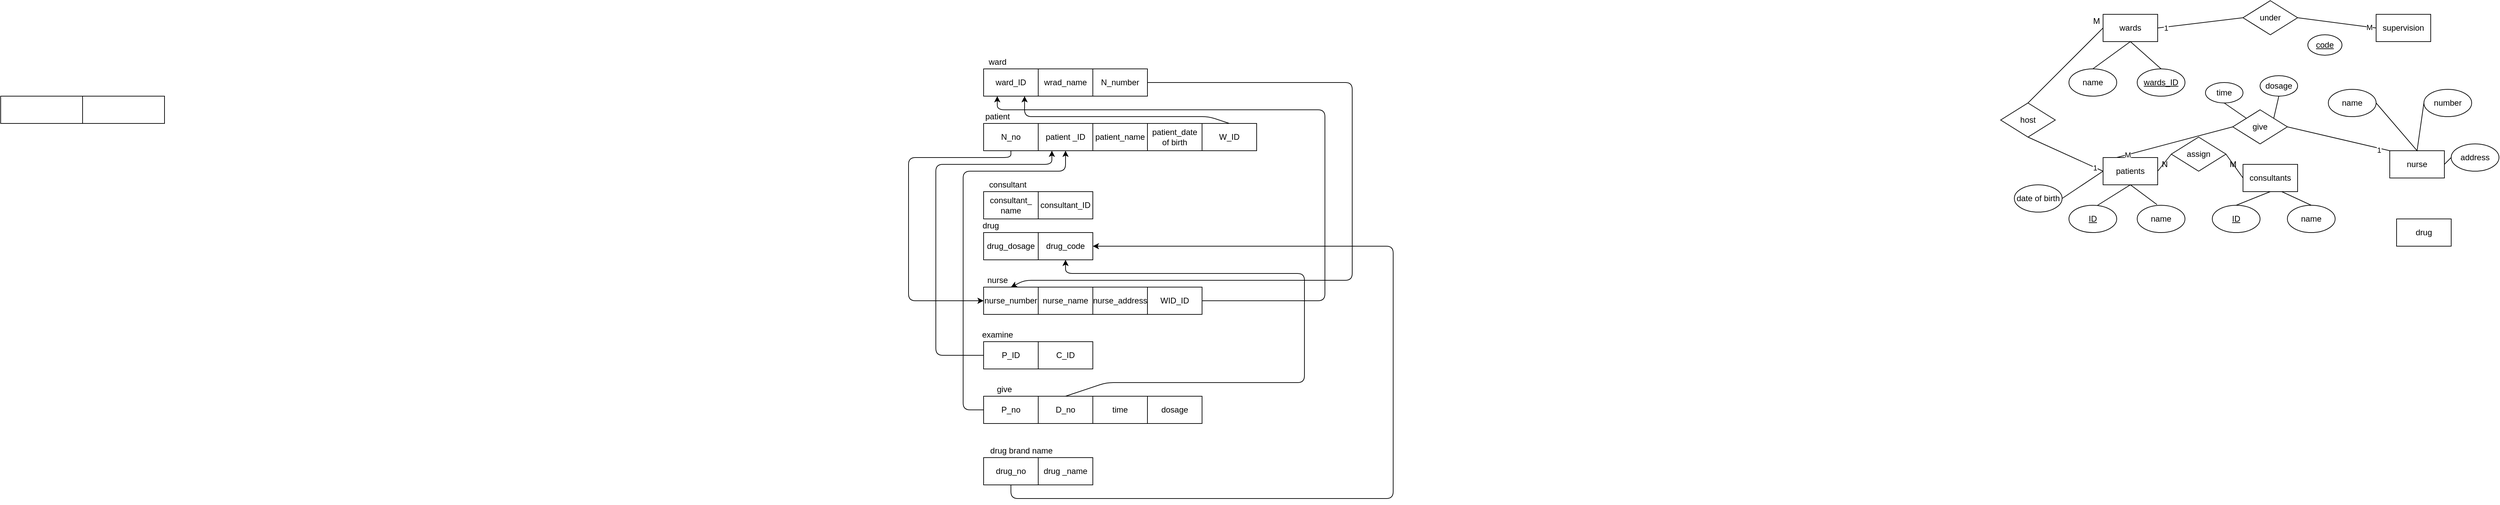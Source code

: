 <mxfile version="14.6.11" type="github">
  <diagram id="R2lEEEUBdFMjLlhIrx00" name="Page-1">
    <mxGraphModel dx="4828" dy="659" grid="1" gridSize="10" guides="1" tooltips="1" connect="1" arrows="1" fold="1" page="1" pageScale="1" pageWidth="850" pageHeight="1100" math="0" shadow="0" extFonts="Permanent Marker^https://fonts.googleapis.com/css?family=Permanent+Marker">
      <root>
        <mxCell id="0" />
        <mxCell id="1" parent="0" />
        <mxCell id="BBmIpHjSIhqbikDXfR6h-1" value="wards" style="whiteSpace=wrap;html=1;align=center;" parent="1" vertex="1">
          <mxGeometry x="80" y="40" width="80" height="40" as="geometry" />
        </mxCell>
        <mxCell id="BBmIpHjSIhqbikDXfR6h-2" value="name" style="ellipse;whiteSpace=wrap;html=1;align=center;" parent="1" vertex="1">
          <mxGeometry x="30" y="120" width="70" height="40" as="geometry" />
        </mxCell>
        <mxCell id="BBmIpHjSIhqbikDXfR6h-3" value="wards_ID" style="ellipse;whiteSpace=wrap;html=1;align=center;fontStyle=4;" parent="1" vertex="1">
          <mxGeometry x="130" y="120" width="70" height="40" as="geometry" />
        </mxCell>
        <mxCell id="BBmIpHjSIhqbikDXfR6h-5" value="patients" style="whiteSpace=wrap;html=1;align=center;" parent="1" vertex="1">
          <mxGeometry x="80" y="250" width="80" height="40" as="geometry" />
        </mxCell>
        <mxCell id="BBmIpHjSIhqbikDXfR6h-6" value="date of birth" style="ellipse;whiteSpace=wrap;html=1;align=center;" parent="1" vertex="1">
          <mxGeometry x="-50" y="290" width="70" height="40" as="geometry" />
        </mxCell>
        <mxCell id="BBmIpHjSIhqbikDXfR6h-7" value="name" style="ellipse;whiteSpace=wrap;html=1;align=center;" parent="1" vertex="1">
          <mxGeometry x="130" y="320" width="70" height="40" as="geometry" />
        </mxCell>
        <mxCell id="BBmIpHjSIhqbikDXfR6h-8" value="ID" style="ellipse;whiteSpace=wrap;html=1;align=center;fontStyle=4;" parent="1" vertex="1">
          <mxGeometry x="30" y="320" width="70" height="40" as="geometry" />
        </mxCell>
        <mxCell id="BBmIpHjSIhqbikDXfR6h-9" value="" style="endArrow=none;html=1;rounded=0;exitX=0.6;exitY=0;exitDx=0;exitDy=0;exitPerimeter=0;entryX=0.414;entryY=-0.025;entryDx=0;entryDy=0;entryPerimeter=0;" parent="1" source="BBmIpHjSIhqbikDXfR6h-8" target="BBmIpHjSIhqbikDXfR6h-7" edge="1">
          <mxGeometry relative="1" as="geometry">
            <mxPoint x="40" y="300" as="sourcePoint" />
            <mxPoint x="200" y="300" as="targetPoint" />
            <Array as="points">
              <mxPoint x="120" y="290" />
            </Array>
          </mxGeometry>
        </mxCell>
        <mxCell id="BBmIpHjSIhqbikDXfR6h-10" value="" style="endArrow=none;html=1;rounded=0;entryX=0.5;entryY=0;entryDx=0;entryDy=0;exitX=0.5;exitY=0;exitDx=0;exitDy=0;" parent="1" source="BBmIpHjSIhqbikDXfR6h-2" target="BBmIpHjSIhqbikDXfR6h-3" edge="1">
          <mxGeometry relative="1" as="geometry">
            <mxPoint x="60" y="100" as="sourcePoint" />
            <mxPoint x="220" y="100" as="targetPoint" />
            <Array as="points">
              <mxPoint x="120" y="80" />
            </Array>
          </mxGeometry>
        </mxCell>
        <mxCell id="BBmIpHjSIhqbikDXfR6h-12" value="" style="endArrow=none;html=1;rounded=0;exitX=1;exitY=0.5;exitDx=0;exitDy=0;entryX=0;entryY=0.5;entryDx=0;entryDy=0;" parent="1" source="BBmIpHjSIhqbikDXfR6h-6" target="BBmIpHjSIhqbikDXfR6h-5" edge="1">
          <mxGeometry relative="1" as="geometry">
            <mxPoint x="70" y="210" as="sourcePoint" />
            <mxPoint x="230" y="210" as="targetPoint" />
          </mxGeometry>
        </mxCell>
        <mxCell id="BBmIpHjSIhqbikDXfR6h-14" value="name" style="ellipse;whiteSpace=wrap;html=1;align=center;" parent="1" vertex="1">
          <mxGeometry x="350" y="320" width="70" height="40" as="geometry" />
        </mxCell>
        <mxCell id="BBmIpHjSIhqbikDXfR6h-15" value="ID" style="ellipse;whiteSpace=wrap;html=1;align=center;fontStyle=4;" parent="1" vertex="1">
          <mxGeometry x="240" y="320" width="70" height="40" as="geometry" />
        </mxCell>
        <mxCell id="BBmIpHjSIhqbikDXfR6h-16" value="" style="endArrow=none;html=1;rounded=0;exitX=0.5;exitY=0;exitDx=0;exitDy=0;entryX=0.5;entryY=0;entryDx=0;entryDy=0;startArrow=none;" parent="1" source="BBmIpHjSIhqbikDXfR6h-13" target="BBmIpHjSIhqbikDXfR6h-14" edge="1">
          <mxGeometry relative="1" as="geometry">
            <mxPoint x="260" y="290" as="sourcePoint" />
            <mxPoint x="420" y="290" as="targetPoint" />
            <Array as="points">
              <mxPoint x="320" y="290" />
            </Array>
          </mxGeometry>
        </mxCell>
        <mxCell id="BBmIpHjSIhqbikDXfR6h-17" value="assign" style="shape=rhombus;perimeter=rhombusPerimeter;whiteSpace=wrap;html=1;align=center;" parent="1" vertex="1">
          <mxGeometry x="180" y="220" width="80" height="50" as="geometry" />
        </mxCell>
        <mxCell id="BBmIpHjSIhqbikDXfR6h-18" value="host" style="shape=rhombus;perimeter=rhombusPerimeter;whiteSpace=wrap;html=1;align=center;" parent="1" vertex="1">
          <mxGeometry x="-70" y="170" width="80" height="50" as="geometry" />
        </mxCell>
        <mxCell id="BBmIpHjSIhqbikDXfR6h-19" value="" style="endArrow=none;html=1;rounded=0;exitX=0.5;exitY=1;exitDx=0;exitDy=0;entryX=0;entryY=0.5;entryDx=0;entryDy=0;" parent="1" source="BBmIpHjSIhqbikDXfR6h-18" target="BBmIpHjSIhqbikDXfR6h-5" edge="1">
          <mxGeometry relative="1" as="geometry">
            <mxPoint x="-90" y="250" as="sourcePoint" />
            <mxPoint x="70" y="250" as="targetPoint" />
          </mxGeometry>
        </mxCell>
        <mxCell id="BBmIpHjSIhqbikDXfR6h-41" value="1" style="edgeLabel;html=1;align=center;verticalAlign=middle;resizable=0;points=[];" parent="BBmIpHjSIhqbikDXfR6h-19" vertex="1" connectable="0">
          <mxGeometry x="0.768" y="-1" relative="1" as="geometry">
            <mxPoint x="1" as="offset" />
          </mxGeometry>
        </mxCell>
        <mxCell id="BBmIpHjSIhqbikDXfR6h-20" value="" style="endArrow=none;html=1;rounded=0;exitX=0.5;exitY=0;exitDx=0;exitDy=0;entryX=0;entryY=0.5;entryDx=0;entryDy=0;" parent="1" source="BBmIpHjSIhqbikDXfR6h-18" target="BBmIpHjSIhqbikDXfR6h-1" edge="1">
          <mxGeometry relative="1" as="geometry">
            <mxPoint x="-40" y="140" as="sourcePoint" />
            <mxPoint x="120" y="140" as="targetPoint" />
          </mxGeometry>
        </mxCell>
        <mxCell id="BBmIpHjSIhqbikDXfR6h-21" value="" style="endArrow=none;html=1;rounded=0;exitX=1;exitY=0.5;exitDx=0;exitDy=0;entryX=0;entryY=0.5;entryDx=0;entryDy=0;" parent="1" source="BBmIpHjSIhqbikDXfR6h-5" target="BBmIpHjSIhqbikDXfR6h-17" edge="1">
          <mxGeometry relative="1" as="geometry">
            <mxPoint x="150" y="200" as="sourcePoint" />
            <mxPoint x="310" y="200" as="targetPoint" />
          </mxGeometry>
        </mxCell>
        <mxCell id="BBmIpHjSIhqbikDXfR6h-22" value="" style="endArrow=none;html=1;rounded=0;exitX=1;exitY=0.5;exitDx=0;exitDy=0;entryX=0;entryY=0.5;entryDx=0;entryDy=0;" parent="1" source="BBmIpHjSIhqbikDXfR6h-17" target="BBmIpHjSIhqbikDXfR6h-13" edge="1">
          <mxGeometry relative="1" as="geometry">
            <mxPoint x="330" y="190" as="sourcePoint" />
            <mxPoint x="490" y="190" as="targetPoint" />
          </mxGeometry>
        </mxCell>
        <mxCell id="BBmIpHjSIhqbikDXfR6h-23" value="supervision" style="whiteSpace=wrap;html=1;align=center;" parent="1" vertex="1">
          <mxGeometry x="480" y="40" width="80" height="40" as="geometry" />
        </mxCell>
        <mxCell id="BBmIpHjSIhqbikDXfR6h-24" value="nurse" style="whiteSpace=wrap;html=1;align=center;" parent="1" vertex="1">
          <mxGeometry x="500" y="240" width="80" height="40" as="geometry" />
        </mxCell>
        <mxCell id="BBmIpHjSIhqbikDXfR6h-26" value="name" style="ellipse;whiteSpace=wrap;html=1;align=center;" parent="1" vertex="1">
          <mxGeometry x="410" y="150" width="70" height="40" as="geometry" />
        </mxCell>
        <mxCell id="BBmIpHjSIhqbikDXfR6h-30" value="address" style="ellipse;whiteSpace=wrap;html=1;align=center;" parent="1" vertex="1">
          <mxGeometry x="590" y="230" width="70" height="40" as="geometry" />
        </mxCell>
        <mxCell id="BBmIpHjSIhqbikDXfR6h-31" value="number" style="ellipse;whiteSpace=wrap;html=1;align=center;" parent="1" vertex="1">
          <mxGeometry x="550" y="150" width="70" height="40" as="geometry" />
        </mxCell>
        <mxCell id="BBmIpHjSIhqbikDXfR6h-32" value="" style="endArrow=none;html=1;rounded=0;exitX=1;exitY=0.5;exitDx=0;exitDy=0;entryX=0;entryY=0.5;entryDx=0;entryDy=0;" parent="1" source="BBmIpHjSIhqbikDXfR6h-26" target="BBmIpHjSIhqbikDXfR6h-31" edge="1">
          <mxGeometry relative="1" as="geometry">
            <mxPoint x="500" y="170" as="sourcePoint" />
            <mxPoint x="610" y="210" as="targetPoint" />
            <Array as="points">
              <mxPoint x="540" y="240" />
            </Array>
          </mxGeometry>
        </mxCell>
        <mxCell id="BBmIpHjSIhqbikDXfR6h-33" value="" style="endArrow=none;html=1;rounded=0;exitX=1;exitY=0.5;exitDx=0;exitDy=0;entryX=0;entryY=0.5;entryDx=0;entryDy=0;" parent="1" source="BBmIpHjSIhqbikDXfR6h-24" target="BBmIpHjSIhqbikDXfR6h-30" edge="1">
          <mxGeometry relative="1" as="geometry">
            <mxPoint x="570" y="100" as="sourcePoint" />
            <mxPoint x="680" y="140" as="targetPoint" />
          </mxGeometry>
        </mxCell>
        <mxCell id="BBmIpHjSIhqbikDXfR6h-36" value="M" style="text;html=1;align=center;verticalAlign=middle;resizable=0;points=[];autosize=1;strokeColor=none;" parent="1" vertex="1">
          <mxGeometry x="255" y="250" width="30" height="20" as="geometry" />
        </mxCell>
        <mxCell id="BBmIpHjSIhqbikDXfR6h-39" value="N" style="text;html=1;align=center;verticalAlign=middle;resizable=0;points=[];autosize=1;strokeColor=none;" parent="1" vertex="1">
          <mxGeometry x="160" y="250" width="20" height="20" as="geometry" />
        </mxCell>
        <mxCell id="BBmIpHjSIhqbikDXfR6h-40" value="M" style="text;html=1;align=center;verticalAlign=middle;resizable=0;points=[];autosize=1;strokeColor=none;" parent="1" vertex="1">
          <mxGeometry x="55" y="40" width="30" height="20" as="geometry" />
        </mxCell>
        <mxCell id="BBmIpHjSIhqbikDXfR6h-47" value="under" style="shape=rhombus;perimeter=rhombusPerimeter;whiteSpace=wrap;html=1;align=center;" parent="1" vertex="1">
          <mxGeometry x="285" y="20" width="80" height="50" as="geometry" />
        </mxCell>
        <mxCell id="BBmIpHjSIhqbikDXfR6h-48" value="" style="endArrow=none;html=1;rounded=0;entryX=0;entryY=0.5;entryDx=0;entryDy=0;exitX=1;exitY=0.5;exitDx=0;exitDy=0;" parent="1" source="BBmIpHjSIhqbikDXfR6h-1" target="BBmIpHjSIhqbikDXfR6h-47" edge="1">
          <mxGeometry relative="1" as="geometry">
            <mxPoint x="160" y="70" as="sourcePoint" />
            <mxPoint x="320" y="70" as="targetPoint" />
          </mxGeometry>
        </mxCell>
        <mxCell id="BBmIpHjSIhqbikDXfR6h-55" value="1" style="edgeLabel;html=1;align=center;verticalAlign=middle;resizable=0;points=[];" parent="BBmIpHjSIhqbikDXfR6h-48" vertex="1" connectable="0">
          <mxGeometry x="-0.811" y="-1" relative="1" as="geometry">
            <mxPoint as="offset" />
          </mxGeometry>
        </mxCell>
        <mxCell id="BBmIpHjSIhqbikDXfR6h-49" value="" style="endArrow=none;html=1;rounded=0;entryX=0;entryY=0.5;entryDx=0;entryDy=0;exitX=1;exitY=0.5;exitDx=0;exitDy=0;" parent="1" source="BBmIpHjSIhqbikDXfR6h-47" target="BBmIpHjSIhqbikDXfR6h-23" edge="1">
          <mxGeometry relative="1" as="geometry">
            <mxPoint x="400" y="80" as="sourcePoint" />
            <mxPoint x="520" y="135" as="targetPoint" />
          </mxGeometry>
        </mxCell>
        <mxCell id="BBmIpHjSIhqbikDXfR6h-56" value="M" style="edgeLabel;html=1;align=center;verticalAlign=middle;resizable=0;points=[];" parent="BBmIpHjSIhqbikDXfR6h-49" vertex="1" connectable="0">
          <mxGeometry x="0.817" relative="1" as="geometry">
            <mxPoint as="offset" />
          </mxGeometry>
        </mxCell>
        <mxCell id="BBmIpHjSIhqbikDXfR6h-50" value="give" style="shape=rhombus;perimeter=rhombusPerimeter;whiteSpace=wrap;html=1;align=center;" parent="1" vertex="1">
          <mxGeometry x="270" y="180" width="80" height="50" as="geometry" />
        </mxCell>
        <mxCell id="BBmIpHjSIhqbikDXfR6h-51" value="" style="endArrow=none;html=1;rounded=0;exitX=1;exitY=0.5;exitDx=0;exitDy=0;entryX=0;entryY=0;entryDx=0;entryDy=0;" parent="1" source="BBmIpHjSIhqbikDXfR6h-50" target="BBmIpHjSIhqbikDXfR6h-24" edge="1">
          <mxGeometry relative="1" as="geometry">
            <mxPoint x="340" y="140" as="sourcePoint" />
            <mxPoint x="500" y="140" as="targetPoint" />
          </mxGeometry>
        </mxCell>
        <mxCell id="BBmIpHjSIhqbikDXfR6h-65" value="1" style="edgeLabel;html=1;align=center;verticalAlign=middle;resizable=0;points=[];" parent="BBmIpHjSIhqbikDXfR6h-51" vertex="1" connectable="0">
          <mxGeometry x="0.791" y="-2" relative="1" as="geometry">
            <mxPoint as="offset" />
          </mxGeometry>
        </mxCell>
        <mxCell id="BBmIpHjSIhqbikDXfR6h-52" value="" style="endArrow=none;html=1;rounded=0;exitX=0.25;exitY=0;exitDx=0;exitDy=0;entryX=0;entryY=0.5;entryDx=0;entryDy=0;" parent="1" source="BBmIpHjSIhqbikDXfR6h-5" target="BBmIpHjSIhqbikDXfR6h-50" edge="1">
          <mxGeometry relative="1" as="geometry">
            <mxPoint x="100" y="190" as="sourcePoint" />
            <mxPoint x="260" y="190" as="targetPoint" />
          </mxGeometry>
        </mxCell>
        <mxCell id="BBmIpHjSIhqbikDXfR6h-66" value="M" style="edgeLabel;html=1;align=center;verticalAlign=middle;resizable=0;points=[];" parent="BBmIpHjSIhqbikDXfR6h-52" vertex="1" connectable="0">
          <mxGeometry x="-0.812" relative="1" as="geometry">
            <mxPoint as="offset" />
          </mxGeometry>
        </mxCell>
        <mxCell id="BBmIpHjSIhqbikDXfR6h-53" value="time" style="ellipse;whiteSpace=wrap;html=1;align=center;" parent="1" vertex="1">
          <mxGeometry x="230" y="140" width="55" height="30" as="geometry" />
        </mxCell>
        <mxCell id="BBmIpHjSIhqbikDXfR6h-54" value="" style="endArrow=none;html=1;rounded=0;entryX=0.5;entryY=1;entryDx=0;entryDy=0;exitX=0;exitY=0;exitDx=0;exitDy=0;" parent="1" source="BBmIpHjSIhqbikDXfR6h-50" target="BBmIpHjSIhqbikDXfR6h-53" edge="1">
          <mxGeometry relative="1" as="geometry">
            <mxPoint x="100" y="190" as="sourcePoint" />
            <mxPoint x="260" y="190" as="targetPoint" />
          </mxGeometry>
        </mxCell>
        <mxCell id="BBmIpHjSIhqbikDXfR6h-61" value="code" style="ellipse;whiteSpace=wrap;html=1;align=center;fontStyle=4;" parent="1" vertex="1">
          <mxGeometry x="380" y="70" width="50" height="30" as="geometry" />
        </mxCell>
        <mxCell id="BBmIpHjSIhqbikDXfR6h-64" value="" style="endArrow=none;html=1;rounded=0;exitX=1;exitY=0;exitDx=0;exitDy=0;entryX=0.5;entryY=1;entryDx=0;entryDy=0;" parent="1" source="BBmIpHjSIhqbikDXfR6h-50" target="HpEBO9rWb_VmIO8AO7av-1" edge="1">
          <mxGeometry relative="1" as="geometry">
            <mxPoint x="350" y="150" as="sourcePoint" />
            <mxPoint x="335" y="170" as="targetPoint" />
          </mxGeometry>
        </mxCell>
        <mxCell id="BBmIpHjSIhqbikDXfR6h-13" value="consultants" style="whiteSpace=wrap;html=1;align=center;" parent="1" vertex="1">
          <mxGeometry x="285" y="260" width="80" height="40" as="geometry" />
        </mxCell>
        <mxCell id="BBmIpHjSIhqbikDXfR6h-67" value="" style="endArrow=none;html=1;rounded=0;exitX=0.5;exitY=0;exitDx=0;exitDy=0;entryX=0.5;entryY=1;entryDx=0;entryDy=0;" parent="1" source="BBmIpHjSIhqbikDXfR6h-15" target="BBmIpHjSIhqbikDXfR6h-13" edge="1">
          <mxGeometry relative="1" as="geometry">
            <mxPoint x="275" y="320" as="sourcePoint" />
            <mxPoint x="385" y="320" as="targetPoint" />
            <Array as="points" />
          </mxGeometry>
        </mxCell>
        <mxCell id="HpEBO9rWb_VmIO8AO7av-1" value="dosage" style="ellipse;whiteSpace=wrap;html=1;align=center;" vertex="1" parent="1">
          <mxGeometry x="310" y="130" width="55" height="30" as="geometry" />
        </mxCell>
        <mxCell id="HpEBO9rWb_VmIO8AO7av-2" value="drug" style="whiteSpace=wrap;html=1;align=center;" vertex="1" parent="1">
          <mxGeometry x="510" y="340" width="80" height="40" as="geometry" />
        </mxCell>
        <mxCell id="HpEBO9rWb_VmIO8AO7av-4" value="drug_no" style="rounded=0;whiteSpace=wrap;html=1;" vertex="1" parent="1">
          <mxGeometry x="-1560" y="690" width="80" height="40" as="geometry" />
        </mxCell>
        <mxCell id="HpEBO9rWb_VmIO8AO7av-5" value="drug _name" style="rounded=0;whiteSpace=wrap;html=1;" vertex="1" parent="1">
          <mxGeometry x="-1480" y="690" width="80" height="40" as="geometry" />
        </mxCell>
        <mxCell id="HpEBO9rWb_VmIO8AO7av-6" value="ward_ID" style="rounded=0;whiteSpace=wrap;html=1;" vertex="1" parent="1">
          <mxGeometry x="-1560" y="120" width="80" height="40" as="geometry" />
        </mxCell>
        <mxCell id="HpEBO9rWb_VmIO8AO7av-7" value="wrad_name" style="rounded=0;whiteSpace=wrap;html=1;" vertex="1" parent="1">
          <mxGeometry x="-1480" y="120" width="80" height="40" as="geometry" />
        </mxCell>
        <mxCell id="HpEBO9rWb_VmIO8AO7av-8" value="N_number" style="rounded=0;whiteSpace=wrap;html=1;" vertex="1" parent="1">
          <mxGeometry x="-1400" y="120" width="80" height="40" as="geometry" />
        </mxCell>
        <mxCell id="HpEBO9rWb_VmIO8AO7av-9" value="N_no" style="rounded=0;whiteSpace=wrap;html=1;" vertex="1" parent="1">
          <mxGeometry x="-1560" y="200" width="80" height="40" as="geometry" />
        </mxCell>
        <mxCell id="HpEBO9rWb_VmIO8AO7av-10" value="patient _ID" style="rounded=0;whiteSpace=wrap;html=1;" vertex="1" parent="1">
          <mxGeometry x="-1480" y="200" width="80" height="40" as="geometry" />
        </mxCell>
        <mxCell id="HpEBO9rWb_VmIO8AO7av-11" value="patient_name" style="rounded=0;whiteSpace=wrap;html=1;" vertex="1" parent="1">
          <mxGeometry x="-1400" y="200" width="80" height="40" as="geometry" />
        </mxCell>
        <mxCell id="HpEBO9rWb_VmIO8AO7av-12" value="patient_date of birth" style="rounded=0;whiteSpace=wrap;html=1;" vertex="1" parent="1">
          <mxGeometry x="-1320" y="200" width="80" height="40" as="geometry" />
        </mxCell>
        <mxCell id="HpEBO9rWb_VmIO8AO7av-13" value="W_ID" style="rounded=0;whiteSpace=wrap;html=1;" vertex="1" parent="1">
          <mxGeometry x="-1240" y="200" width="80" height="40" as="geometry" />
        </mxCell>
        <mxCell id="HpEBO9rWb_VmIO8AO7av-14" value="consultant_&lt;br&gt;name" style="rounded=0;whiteSpace=wrap;html=1;" vertex="1" parent="1">
          <mxGeometry x="-1560" y="300" width="80" height="40" as="geometry" />
        </mxCell>
        <mxCell id="HpEBO9rWb_VmIO8AO7av-15" value="consultant_ID" style="rounded=0;whiteSpace=wrap;html=1;" vertex="1" parent="1">
          <mxGeometry x="-1480" y="300" width="80" height="40" as="geometry" />
        </mxCell>
        <mxCell id="HpEBO9rWb_VmIO8AO7av-16" value="drug_dosage" style="rounded=0;whiteSpace=wrap;html=1;" vertex="1" parent="1">
          <mxGeometry x="-1560" y="360" width="80" height="40" as="geometry" />
        </mxCell>
        <mxCell id="HpEBO9rWb_VmIO8AO7av-17" value="drug_code" style="rounded=0;whiteSpace=wrap;html=1;" vertex="1" parent="1">
          <mxGeometry x="-1480" y="360" width="80" height="40" as="geometry" />
        </mxCell>
        <mxCell id="HpEBO9rWb_VmIO8AO7av-18" value="nurse_number" style="rounded=0;whiteSpace=wrap;html=1;" vertex="1" parent="1">
          <mxGeometry x="-1560" y="440" width="80" height="40" as="geometry" />
        </mxCell>
        <mxCell id="HpEBO9rWb_VmIO8AO7av-19" value="nurse_name" style="rounded=0;whiteSpace=wrap;html=1;" vertex="1" parent="1">
          <mxGeometry x="-1480" y="440" width="80" height="40" as="geometry" />
        </mxCell>
        <mxCell id="HpEBO9rWb_VmIO8AO7av-20" value="nurse_address" style="rounded=0;whiteSpace=wrap;html=1;" vertex="1" parent="1">
          <mxGeometry x="-1400" y="440" width="80" height="40" as="geometry" />
        </mxCell>
        <mxCell id="HpEBO9rWb_VmIO8AO7av-21" value="WID_ID" style="rounded=0;whiteSpace=wrap;html=1;" vertex="1" parent="1">
          <mxGeometry x="-1320" y="440" width="80" height="40" as="geometry" />
        </mxCell>
        <mxCell id="HpEBO9rWb_VmIO8AO7av-22" value="P_ID" style="rounded=0;whiteSpace=wrap;html=1;" vertex="1" parent="1">
          <mxGeometry x="-1560" y="520" width="80" height="40" as="geometry" />
        </mxCell>
        <mxCell id="HpEBO9rWb_VmIO8AO7av-23" value="C_ID" style="rounded=0;whiteSpace=wrap;html=1;" vertex="1" parent="1">
          <mxGeometry x="-1480" y="520" width="80" height="40" as="geometry" />
        </mxCell>
        <mxCell id="HpEBO9rWb_VmIO8AO7av-24" value="P_no" style="rounded=0;whiteSpace=wrap;html=1;" vertex="1" parent="1">
          <mxGeometry x="-1560" y="600" width="80" height="40" as="geometry" />
        </mxCell>
        <mxCell id="HpEBO9rWb_VmIO8AO7av-25" value="D_no" style="rounded=0;whiteSpace=wrap;html=1;" vertex="1" parent="1">
          <mxGeometry x="-1480" y="600" width="80" height="40" as="geometry" />
        </mxCell>
        <mxCell id="HpEBO9rWb_VmIO8AO7av-26" value="time" style="rounded=0;whiteSpace=wrap;html=1;" vertex="1" parent="1">
          <mxGeometry x="-1400" y="600" width="80" height="40" as="geometry" />
        </mxCell>
        <mxCell id="HpEBO9rWb_VmIO8AO7av-27" value="dosage" style="rounded=0;whiteSpace=wrap;html=1;" vertex="1" parent="1">
          <mxGeometry x="-1320" y="600" width="80" height="40" as="geometry" />
        </mxCell>
        <mxCell id="HpEBO9rWb_VmIO8AO7av-32" value="" style="endArrow=classic;html=1;exitX=0.5;exitY=1;exitDx=0;exitDy=0;entryX=1;entryY=0.5;entryDx=0;entryDy=0;" edge="1" parent="1" source="HpEBO9rWb_VmIO8AO7av-4" target="HpEBO9rWb_VmIO8AO7av-17">
          <mxGeometry width="50" height="50" relative="1" as="geometry">
            <mxPoint x="-1530" y="90" as="sourcePoint" />
            <mxPoint x="-790" y="310" as="targetPoint" />
            <Array as="points">
              <mxPoint x="-1520" y="750" />
              <mxPoint x="-960" y="750" />
              <mxPoint x="-960" y="380" />
            </Array>
          </mxGeometry>
        </mxCell>
        <mxCell id="HpEBO9rWb_VmIO8AO7av-33" value="" style="endArrow=classic;html=1;exitX=1;exitY=0.5;exitDx=0;exitDy=0;entryX=0.25;entryY=1;entryDx=0;entryDy=0;" edge="1" parent="1" source="HpEBO9rWb_VmIO8AO7av-21" target="HpEBO9rWb_VmIO8AO7av-6">
          <mxGeometry width="50" height="50" relative="1" as="geometry">
            <mxPoint x="-840" y="360" as="sourcePoint" />
            <mxPoint x="-1590" y="180" as="targetPoint" />
            <Array as="points">
              <mxPoint x="-1060" y="460" />
              <mxPoint x="-1060" y="180" />
              <mxPoint x="-1540" y="180" />
            </Array>
          </mxGeometry>
        </mxCell>
        <mxCell id="HpEBO9rWb_VmIO8AO7av-34" value="" style="endArrow=classic;html=1;entryX=0.75;entryY=1;entryDx=0;entryDy=0;exitX=0.5;exitY=0;exitDx=0;exitDy=0;" edge="1" parent="1" source="HpEBO9rWb_VmIO8AO7av-13" target="HpEBO9rWb_VmIO8AO7av-6">
          <mxGeometry width="50" height="50" relative="1" as="geometry">
            <mxPoint x="-1190" y="150" as="sourcePoint" />
            <mxPoint x="-790" y="310" as="targetPoint" />
            <Array as="points">
              <mxPoint x="-1230" y="190" />
              <mxPoint x="-1500" y="190" />
            </Array>
          </mxGeometry>
        </mxCell>
        <mxCell id="HpEBO9rWb_VmIO8AO7av-35" value="" style="endArrow=classic;html=1;exitX=0;exitY=0.5;exitDx=0;exitDy=0;entryX=0.5;entryY=1;entryDx=0;entryDy=0;" edge="1" parent="1" source="HpEBO9rWb_VmIO8AO7av-24" target="HpEBO9rWb_VmIO8AO7av-10">
          <mxGeometry width="50" height="50" relative="1" as="geometry">
            <mxPoint x="-840" y="360" as="sourcePoint" />
            <mxPoint x="-1400" y="260" as="targetPoint" />
            <Array as="points">
              <mxPoint x="-1590" y="620" />
              <mxPoint x="-1590" y="270" />
              <mxPoint x="-1440" y="270" />
            </Array>
          </mxGeometry>
        </mxCell>
        <mxCell id="HpEBO9rWb_VmIO8AO7av-36" value="" style="endArrow=classic;html=1;exitX=0;exitY=0.5;exitDx=0;exitDy=0;entryX=0.25;entryY=1;entryDx=0;entryDy=0;" edge="1" parent="1" source="HpEBO9rWb_VmIO8AO7av-22" target="HpEBO9rWb_VmIO8AO7av-10">
          <mxGeometry width="50" height="50" relative="1" as="geometry">
            <mxPoint x="-1600" y="610" as="sourcePoint" />
            <mxPoint x="-1480" y="230" as="targetPoint" />
            <Array as="points">
              <mxPoint x="-1630" y="540" />
              <mxPoint x="-1630" y="260" />
              <mxPoint x="-1460" y="260" />
            </Array>
          </mxGeometry>
        </mxCell>
        <mxCell id="HpEBO9rWb_VmIO8AO7av-37" value="" style="endArrow=classic;html=1;exitX=0.5;exitY=0;exitDx=0;exitDy=0;entryX=0.5;entryY=1;entryDx=0;entryDy=0;" edge="1" parent="1" source="HpEBO9rWb_VmIO8AO7av-25" target="HpEBO9rWb_VmIO8AO7av-17">
          <mxGeometry width="50" height="50" relative="1" as="geometry">
            <mxPoint x="-1400" y="590" as="sourcePoint" />
            <mxPoint x="-1460" y="420" as="targetPoint" />
            <Array as="points">
              <mxPoint x="-1380" y="580" />
              <mxPoint x="-1090" y="580" />
              <mxPoint x="-1090" y="420" />
              <mxPoint x="-1440" y="420" />
            </Array>
          </mxGeometry>
        </mxCell>
        <mxCell id="HpEBO9rWb_VmIO8AO7av-38" value="" style="endArrow=classic;html=1;exitX=0.5;exitY=1;exitDx=0;exitDy=0;entryX=0;entryY=0.5;entryDx=0;entryDy=0;" edge="1" parent="1" source="HpEBO9rWb_VmIO8AO7av-9" target="HpEBO9rWb_VmIO8AO7av-18">
          <mxGeometry width="50" height="50" relative="1" as="geometry">
            <mxPoint x="-940" y="360" as="sourcePoint" />
            <mxPoint x="-1570" y="460" as="targetPoint" />
            <Array as="points">
              <mxPoint x="-1520" y="250" />
              <mxPoint x="-1670" y="250" />
              <mxPoint x="-1670" y="460" />
            </Array>
          </mxGeometry>
        </mxCell>
        <mxCell id="HpEBO9rWb_VmIO8AO7av-39" value="" style="endArrow=classic;html=1;entryX=0.5;entryY=0;entryDx=0;entryDy=0;exitX=1;exitY=0.5;exitDx=0;exitDy=0;" edge="1" parent="1" source="HpEBO9rWb_VmIO8AO7av-8" target="HpEBO9rWb_VmIO8AO7av-18">
          <mxGeometry width="50" height="50" relative="1" as="geometry">
            <mxPoint x="-1360" y="170" as="sourcePoint" />
            <mxPoint x="-890" y="310" as="targetPoint" />
            <Array as="points">
              <mxPoint x="-1020" y="140" />
              <mxPoint x="-1020" y="300" />
              <mxPoint x="-1020" y="430" />
              <mxPoint x="-1500" y="430" />
            </Array>
          </mxGeometry>
        </mxCell>
        <mxCell id="HpEBO9rWb_VmIO8AO7av-40" value="drug brand name" style="text;html=1;align=center;verticalAlign=middle;resizable=0;points=[];autosize=1;strokeColor=none;" vertex="1" parent="1">
          <mxGeometry x="-1560" y="670" width="110" height="20" as="geometry" />
        </mxCell>
        <mxCell id="HpEBO9rWb_VmIO8AO7av-41" value="ward" style="text;html=1;align=center;verticalAlign=middle;resizable=0;points=[];autosize=1;strokeColor=none;" vertex="1" parent="1">
          <mxGeometry x="-1560" y="100" width="40" height="20" as="geometry" />
        </mxCell>
        <mxCell id="HpEBO9rWb_VmIO8AO7av-42" value="patient" style="text;html=1;align=center;verticalAlign=middle;resizable=0;points=[];autosize=1;strokeColor=none;" vertex="1" parent="1">
          <mxGeometry x="-1565" y="180" width="50" height="20" as="geometry" />
        </mxCell>
        <mxCell id="HpEBO9rWb_VmIO8AO7av-43" value="consultant" style="text;html=1;align=center;verticalAlign=middle;resizable=0;points=[];autosize=1;strokeColor=none;" vertex="1" parent="1">
          <mxGeometry x="-1560" y="280" width="70" height="20" as="geometry" />
        </mxCell>
        <mxCell id="HpEBO9rWb_VmIO8AO7av-44" value="drug" style="text;html=1;align=center;verticalAlign=middle;resizable=0;points=[];autosize=1;strokeColor=none;" vertex="1" parent="1">
          <mxGeometry x="-1570" y="340" width="40" height="20" as="geometry" />
        </mxCell>
        <mxCell id="HpEBO9rWb_VmIO8AO7av-45" value="nurse" style="text;html=1;align=center;verticalAlign=middle;resizable=0;points=[];autosize=1;strokeColor=none;" vertex="1" parent="1">
          <mxGeometry x="-1565" y="420" width="50" height="20" as="geometry" />
        </mxCell>
        <mxCell id="HpEBO9rWb_VmIO8AO7av-46" value="examine" style="text;html=1;align=center;verticalAlign=middle;resizable=0;points=[];autosize=1;strokeColor=none;" vertex="1" parent="1">
          <mxGeometry x="-1570" y="500" width="60" height="20" as="geometry" />
        </mxCell>
        <mxCell id="HpEBO9rWb_VmIO8AO7av-47" value="give" style="text;html=1;align=center;verticalAlign=middle;resizable=0;points=[];autosize=1;strokeColor=none;" vertex="1" parent="1">
          <mxGeometry x="-1550" y="580" width="40" height="20" as="geometry" />
        </mxCell>
        <mxCell id="HpEBO9rWb_VmIO8AO7av-48" value="" style="rounded=0;whiteSpace=wrap;html=1;" vertex="1" parent="1">
          <mxGeometry x="-3000" y="160" width="120" height="40" as="geometry" />
        </mxCell>
        <mxCell id="HpEBO9rWb_VmIO8AO7av-53" value="" style="rounded=0;whiteSpace=wrap;html=1;" vertex="1" parent="1">
          <mxGeometry x="-2880" y="160" width="120" height="40" as="geometry" />
        </mxCell>
      </root>
    </mxGraphModel>
  </diagram>
</mxfile>
